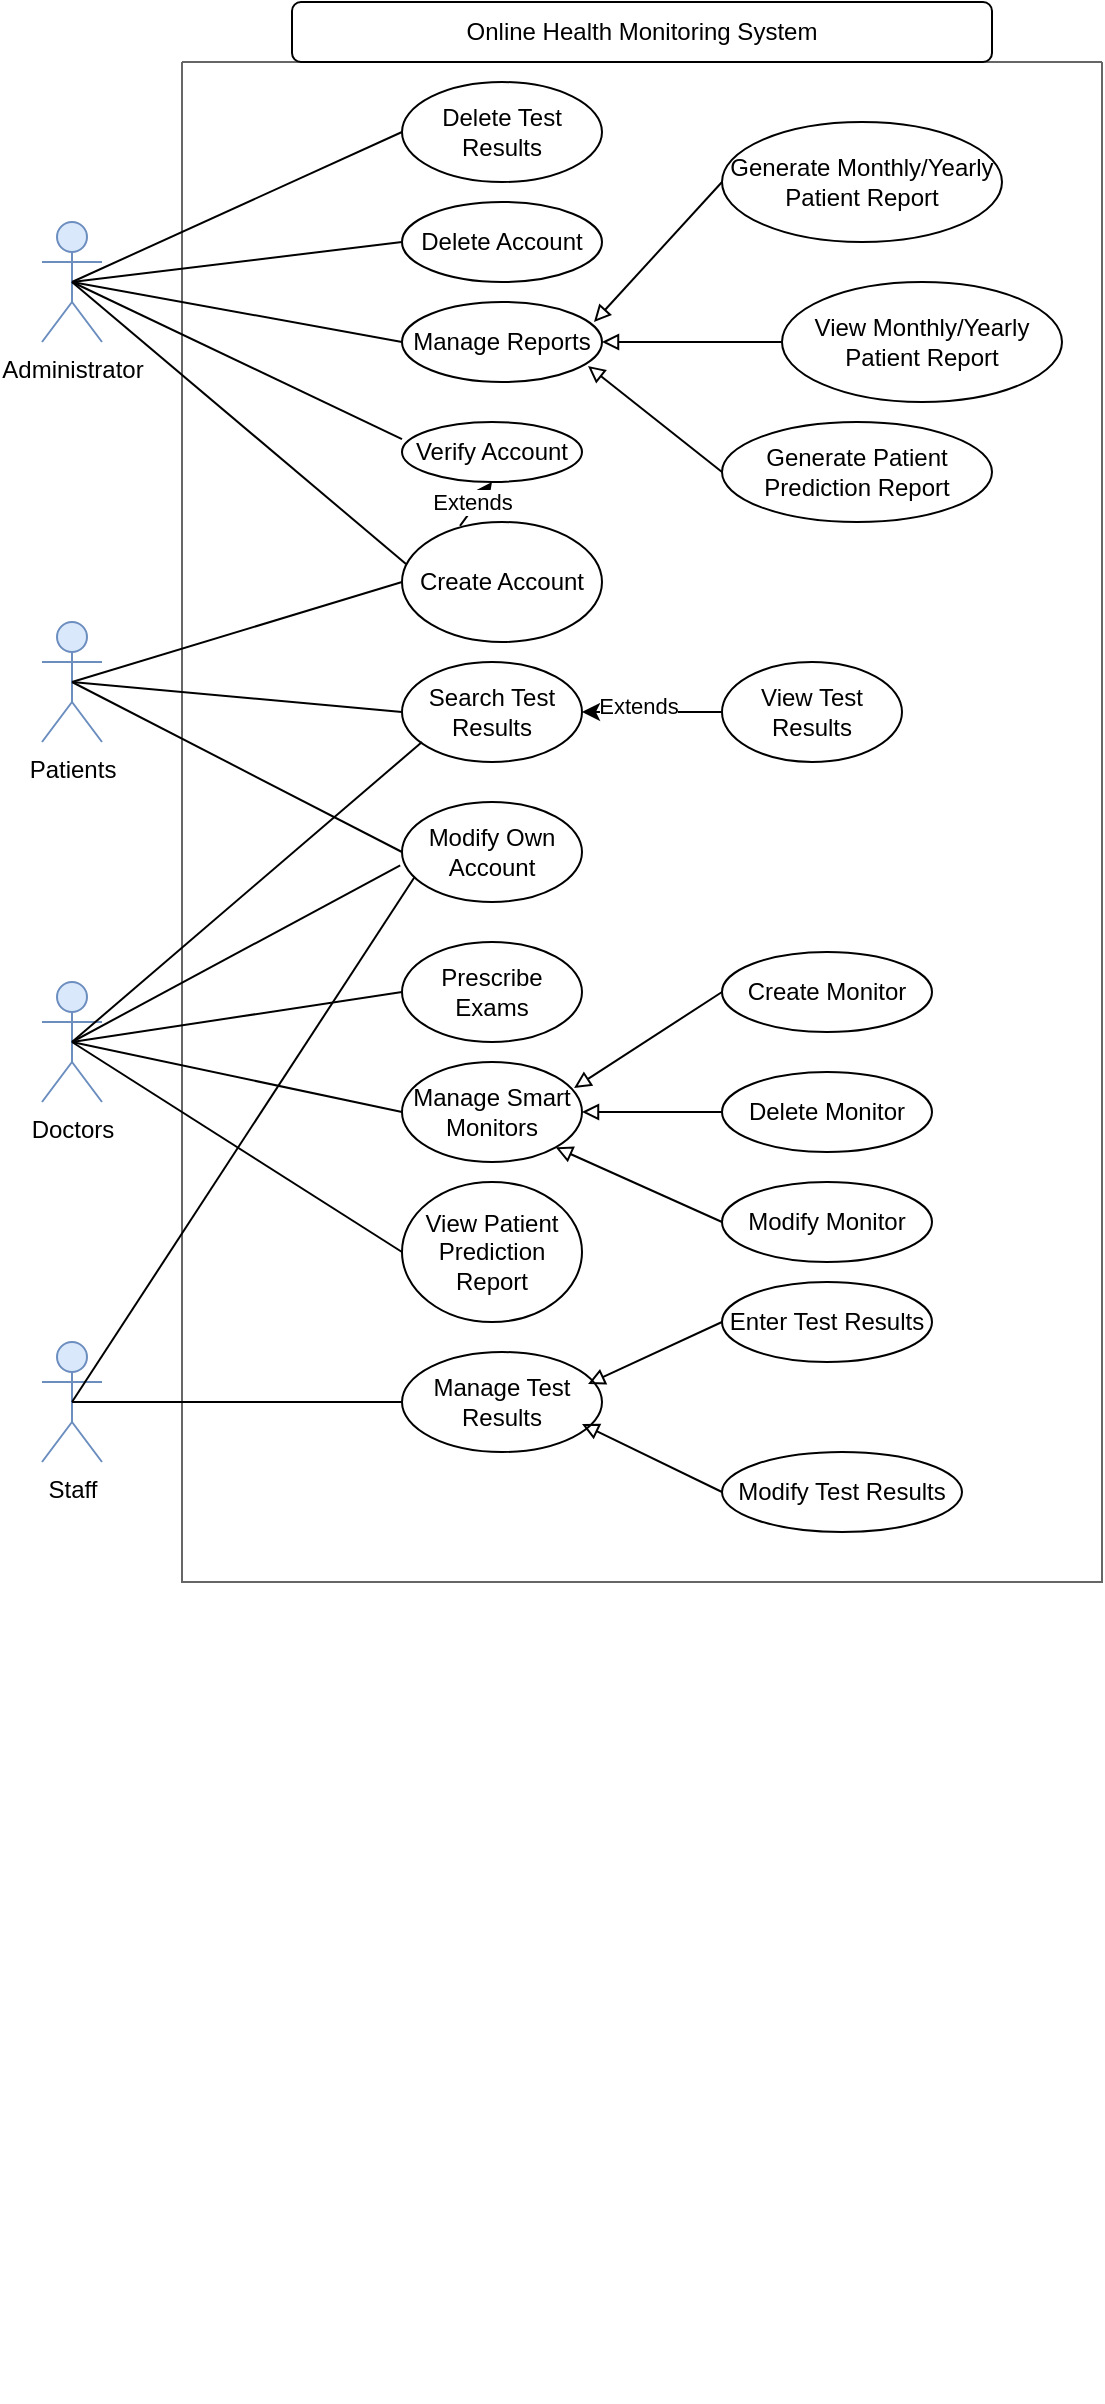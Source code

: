 <mxfile version="24.7.14">
  <diagram name="Page-1" id="TX9XbIHk7eYWWUNDwRXn">
    <mxGraphModel dx="1434" dy="754" grid="1" gridSize="10" guides="1" tooltips="1" connect="1" arrows="1" fold="1" page="1" pageScale="1" pageWidth="850" pageHeight="1100" math="0" shadow="0">
      <root>
        <mxCell id="0" />
        <mxCell id="1" parent="0" />
        <mxCell id="VriAh3fz-FV6WPdwQD_c-1" value="Doctors" style="shape=umlActor;verticalLabelPosition=bottom;verticalAlign=top;html=1;outlineConnect=0;fillColor=#dae8fc;strokeColor=#6c8ebf;" parent="1" vertex="1">
          <mxGeometry x="60" y="500" width="30" height="60" as="geometry" />
        </mxCell>
        <mxCell id="U8pV0hxq8biJtbgsrZ2j-1" value="Administrator" style="shape=umlActor;verticalLabelPosition=bottom;verticalAlign=top;html=1;outlineConnect=0;fillColor=#dae8fc;strokeColor=#6c8ebf;" parent="1" vertex="1">
          <mxGeometry x="60" y="120" width="30" height="60" as="geometry" />
        </mxCell>
        <mxCell id="U8pV0hxq8biJtbgsrZ2j-3" value="Staff" style="shape=umlActor;verticalLabelPosition=bottom;verticalAlign=top;html=1;outlineConnect=0;fillColor=#dae8fc;strokeColor=#6c8ebf;" parent="1" vertex="1">
          <mxGeometry x="60" y="680" width="30" height="60" as="geometry" />
        </mxCell>
        <mxCell id="U8pV0hxq8biJtbgsrZ2j-4" value="Patients" style="shape=umlActor;verticalLabelPosition=bottom;verticalAlign=top;html=1;outlineConnect=0;fillColor=#dae8fc;strokeColor=#6c8ebf;" parent="1" vertex="1">
          <mxGeometry x="60" y="320" width="30" height="60" as="geometry" />
        </mxCell>
        <mxCell id="bKu-A3nTddVhj0ViHo6k-167" value="" style="swimlane;startSize=0;fillColor=#f5f5f5;fontColor=#333333;strokeColor=#666666;" parent="1" vertex="1">
          <mxGeometry x="130" y="40" width="460" height="760" as="geometry" />
        </mxCell>
        <mxCell id="GxlmeI8i6_NLVrf2-pUB-4" value="Verify Account" style="ellipse;whiteSpace=wrap;html=1;" parent="bKu-A3nTddVhj0ViHo6k-167" vertex="1">
          <mxGeometry x="110" y="180" width="90" height="30" as="geometry" />
        </mxCell>
        <mxCell id="GxlmeI8i6_NLVrf2-pUB-8" value="Delete Account" style="ellipse;whiteSpace=wrap;html=1;" parent="bKu-A3nTddVhj0ViHo6k-167" vertex="1">
          <mxGeometry x="110" y="70" width="100" height="40" as="geometry" />
        </mxCell>
        <mxCell id="GxlmeI8i6_NLVrf2-pUB-3" value="Create Account" style="ellipse;whiteSpace=wrap;html=1;" parent="bKu-A3nTddVhj0ViHo6k-167" vertex="1">
          <mxGeometry x="110" y="230" width="100" height="60" as="geometry" />
        </mxCell>
        <mxCell id="GxlmeI8i6_NLVrf2-pUB-5" value="" style="endArrow=classic;html=1;rounded=0;entryX=0.5;entryY=1;entryDx=0;entryDy=0;exitX=0.29;exitY=0.033;exitDx=0;exitDy=0;exitPerimeter=0;" parent="bKu-A3nTddVhj0ViHo6k-167" source="GxlmeI8i6_NLVrf2-pUB-3" target="GxlmeI8i6_NLVrf2-pUB-4" edge="1">
          <mxGeometry width="50" height="50" relative="1" as="geometry">
            <mxPoint x="270" y="310" as="sourcePoint" />
            <mxPoint x="320" y="260" as="targetPoint" />
          </mxGeometry>
        </mxCell>
        <mxCell id="GxlmeI8i6_NLVrf2-pUB-6" value="Extends" style="edgeLabel;html=1;align=center;verticalAlign=middle;resizable=0;points=[];" parent="GxlmeI8i6_NLVrf2-pUB-5" vertex="1" connectable="0">
          <mxGeometry x="-0.043" y="3" relative="1" as="geometry">
            <mxPoint x="1" as="offset" />
          </mxGeometry>
        </mxCell>
        <mxCell id="GxlmeI8i6_NLVrf2-pUB-14" value="Modify Own Account" style="ellipse;whiteSpace=wrap;html=1;" parent="bKu-A3nTddVhj0ViHo6k-167" vertex="1">
          <mxGeometry x="110" y="370" width="90" height="50" as="geometry" />
        </mxCell>
        <mxCell id="GxlmeI8i6_NLVrf2-pUB-19" value="Prescribe Exams" style="ellipse;whiteSpace=wrap;html=1;" parent="bKu-A3nTddVhj0ViHo6k-167" vertex="1">
          <mxGeometry x="110" y="440" width="90" height="50" as="geometry" />
        </mxCell>
        <mxCell id="GxlmeI8i6_NLVrf2-pUB-21" value="Enter Test Results" style="ellipse;whiteSpace=wrap;html=1;" parent="bKu-A3nTddVhj0ViHo6k-167" vertex="1">
          <mxGeometry x="270" y="610" width="105" height="40" as="geometry" />
        </mxCell>
        <mxCell id="GxlmeI8i6_NLVrf2-pUB-23" value="Delete Test Results" style="ellipse;whiteSpace=wrap;html=1;" parent="bKu-A3nTddVhj0ViHo6k-167" vertex="1">
          <mxGeometry x="110" y="10" width="100" height="50" as="geometry" />
        </mxCell>
        <mxCell id="GxlmeI8i6_NLVrf2-pUB-25" value="Modify Test Results" style="ellipse;whiteSpace=wrap;html=1;" parent="bKu-A3nTddVhj0ViHo6k-167" vertex="1">
          <mxGeometry x="270" y="695" width="120" height="40" as="geometry" />
        </mxCell>
        <mxCell id="GxlmeI8i6_NLVrf2-pUB-27" value="Search Test Results" style="ellipse;whiteSpace=wrap;html=1;" parent="bKu-A3nTddVhj0ViHo6k-167" vertex="1">
          <mxGeometry x="110" y="300" width="90" height="50" as="geometry" />
        </mxCell>
        <mxCell id="GxlmeI8i6_NLVrf2-pUB-28" value="View Test Results" style="ellipse;whiteSpace=wrap;html=1;" parent="bKu-A3nTddVhj0ViHo6k-167" vertex="1">
          <mxGeometry x="270" y="300" width="90" height="50" as="geometry" />
        </mxCell>
        <mxCell id="GxlmeI8i6_NLVrf2-pUB-29" value="" style="endArrow=none;html=1;rounded=0;entryX=0;entryY=0.5;entryDx=0;entryDy=0;exitX=1;exitY=0.5;exitDx=0;exitDy=0;startArrow=classic;startFill=1;endFill=0;" parent="bKu-A3nTddVhj0ViHo6k-167" source="GxlmeI8i6_NLVrf2-pUB-27" target="GxlmeI8i6_NLVrf2-pUB-28" edge="1">
          <mxGeometry width="50" height="50" relative="1" as="geometry">
            <mxPoint x="270" y="410" as="sourcePoint" />
            <mxPoint x="320" y="360" as="targetPoint" />
          </mxGeometry>
        </mxCell>
        <mxCell id="GxlmeI8i6_NLVrf2-pUB-30" value="Extends" style="edgeLabel;html=1;align=center;verticalAlign=middle;resizable=0;points=[];" parent="GxlmeI8i6_NLVrf2-pUB-29" vertex="1" connectable="0">
          <mxGeometry x="-0.2" y="3" relative="1" as="geometry">
            <mxPoint as="offset" />
          </mxGeometry>
        </mxCell>
        <mxCell id="GxlmeI8i6_NLVrf2-pUB-33" value="Manage Smart Monitors" style="ellipse;whiteSpace=wrap;html=1;" parent="bKu-A3nTddVhj0ViHo6k-167" vertex="1">
          <mxGeometry x="110" y="500" width="90" height="50" as="geometry" />
        </mxCell>
        <mxCell id="GxlmeI8i6_NLVrf2-pUB-35" value="Delete Monitor" style="ellipse;whiteSpace=wrap;html=1;" parent="bKu-A3nTddVhj0ViHo6k-167" vertex="1">
          <mxGeometry x="270" y="505" width="105" height="40" as="geometry" />
        </mxCell>
        <mxCell id="GxlmeI8i6_NLVrf2-pUB-36" value="Modify Monitor" style="ellipse;whiteSpace=wrap;html=1;" parent="bKu-A3nTddVhj0ViHo6k-167" vertex="1">
          <mxGeometry x="270" y="560" width="105" height="40" as="geometry" />
        </mxCell>
        <mxCell id="GxlmeI8i6_NLVrf2-pUB-41" value="" style="endArrow=none;html=1;rounded=0;exitX=1;exitY=0.5;exitDx=0;exitDy=0;entryX=0;entryY=0.5;entryDx=0;entryDy=0;startArrow=block;startFill=0;endFill=0;" parent="bKu-A3nTddVhj0ViHo6k-167" source="GxlmeI8i6_NLVrf2-pUB-33" target="GxlmeI8i6_NLVrf2-pUB-35" edge="1">
          <mxGeometry width="50" height="50" relative="1" as="geometry">
            <mxPoint x="270" y="410" as="sourcePoint" />
            <mxPoint x="320" y="360" as="targetPoint" />
          </mxGeometry>
        </mxCell>
        <mxCell id="GxlmeI8i6_NLVrf2-pUB-42" value="" style="endArrow=none;html=1;rounded=0;exitX=1;exitY=1;exitDx=0;exitDy=0;entryX=0;entryY=0.5;entryDx=0;entryDy=0;startArrow=block;startFill=0;endFill=0;" parent="bKu-A3nTddVhj0ViHo6k-167" source="GxlmeI8i6_NLVrf2-pUB-33" target="GxlmeI8i6_NLVrf2-pUB-36" edge="1">
          <mxGeometry width="50" height="50" relative="1" as="geometry">
            <mxPoint x="270" y="410" as="sourcePoint" />
            <mxPoint x="320" y="360" as="targetPoint" />
          </mxGeometry>
        </mxCell>
        <mxCell id="GxlmeI8i6_NLVrf2-pUB-43" value="Manage Reports" style="ellipse;whiteSpace=wrap;html=1;" parent="bKu-A3nTddVhj0ViHo6k-167" vertex="1">
          <mxGeometry x="110" y="120" width="100" height="40" as="geometry" />
        </mxCell>
        <mxCell id="GxlmeI8i6_NLVrf2-pUB-44" value="Generate Monthly/Yearly Patient Report" style="ellipse;whiteSpace=wrap;html=1;" parent="bKu-A3nTddVhj0ViHo6k-167" vertex="1">
          <mxGeometry x="270" y="30" width="140" height="60" as="geometry" />
        </mxCell>
        <mxCell id="GxlmeI8i6_NLVrf2-pUB-45" value="View Monthly/Yearly Patient Report" style="ellipse;whiteSpace=wrap;html=1;" parent="bKu-A3nTddVhj0ViHo6k-167" vertex="1">
          <mxGeometry x="300" y="110" width="140" height="60" as="geometry" />
        </mxCell>
        <mxCell id="GxlmeI8i6_NLVrf2-pUB-46" value="Generate Patient Prediction Report" style="ellipse;whiteSpace=wrap;html=1;" parent="bKu-A3nTddVhj0ViHo6k-167" vertex="1">
          <mxGeometry x="270" y="180" width="135" height="50" as="geometry" />
        </mxCell>
        <mxCell id="GxlmeI8i6_NLVrf2-pUB-48" value="" style="endArrow=none;html=1;rounded=0;entryX=0;entryY=0.5;entryDx=0;entryDy=0;exitX=0.93;exitY=0.8;exitDx=0;exitDy=0;startArrow=block;startFill=0;endFill=0;exitPerimeter=0;" parent="bKu-A3nTddVhj0ViHo6k-167" source="GxlmeI8i6_NLVrf2-pUB-43" target="GxlmeI8i6_NLVrf2-pUB-46" edge="1">
          <mxGeometry width="50" height="50" relative="1" as="geometry">
            <mxPoint x="270" y="350" as="sourcePoint" />
            <mxPoint x="320" y="300" as="targetPoint" />
          </mxGeometry>
        </mxCell>
        <mxCell id="GxlmeI8i6_NLVrf2-pUB-51" value="" style="endArrow=none;html=1;rounded=0;entryX=0;entryY=0.5;entryDx=0;entryDy=0;exitX=0.96;exitY=0.25;exitDx=0;exitDy=0;startArrow=block;startFill=0;endFill=0;exitPerimeter=0;" parent="bKu-A3nTddVhj0ViHo6k-167" source="GxlmeI8i6_NLVrf2-pUB-43" target="GxlmeI8i6_NLVrf2-pUB-44" edge="1">
          <mxGeometry width="50" height="50" relative="1" as="geometry">
            <mxPoint x="270" y="350" as="sourcePoint" />
            <mxPoint x="320" y="300" as="targetPoint" />
          </mxGeometry>
        </mxCell>
        <mxCell id="GxlmeI8i6_NLVrf2-pUB-49" value="" style="endArrow=none;html=1;rounded=0;entryX=0;entryY=0.5;entryDx=0;entryDy=0;exitX=1;exitY=0.5;exitDx=0;exitDy=0;startArrow=block;startFill=0;endFill=0;" parent="bKu-A3nTddVhj0ViHo6k-167" source="GxlmeI8i6_NLVrf2-pUB-43" target="GxlmeI8i6_NLVrf2-pUB-45" edge="1">
          <mxGeometry width="50" height="50" relative="1" as="geometry">
            <mxPoint x="310" y="110" as="sourcePoint" />
            <mxPoint x="320" y="300" as="targetPoint" />
          </mxGeometry>
        </mxCell>
        <mxCell id="GxlmeI8i6_NLVrf2-pUB-53" value="View Patient Prediction Report" style="ellipse;whiteSpace=wrap;html=1;" parent="bKu-A3nTddVhj0ViHo6k-167" vertex="1">
          <mxGeometry x="110" y="560" width="90" height="70" as="geometry" />
        </mxCell>
        <mxCell id="GxlmeI8i6_NLVrf2-pUB-34" value="Create Monitor" style="ellipse;whiteSpace=wrap;html=1;" parent="bKu-A3nTddVhj0ViHo6k-167" vertex="1">
          <mxGeometry x="270" y="445" width="105" height="40" as="geometry" />
        </mxCell>
        <mxCell id="GxlmeI8i6_NLVrf2-pUB-40" value="" style="endArrow=none;html=1;rounded=0;exitX=0.956;exitY=0.26;exitDx=0;exitDy=0;entryX=0;entryY=0.5;entryDx=0;entryDy=0;startArrow=block;startFill=0;endFill=0;exitPerimeter=0;" parent="bKu-A3nTddVhj0ViHo6k-167" source="GxlmeI8i6_NLVrf2-pUB-33" target="GxlmeI8i6_NLVrf2-pUB-34" edge="1">
          <mxGeometry width="50" height="50" relative="1" as="geometry">
            <mxPoint x="270" y="410" as="sourcePoint" />
            <mxPoint x="320" y="360" as="targetPoint" />
          </mxGeometry>
        </mxCell>
        <mxCell id="GxlmeI8i6_NLVrf2-pUB-56" value="Manage Test Results" style="ellipse;whiteSpace=wrap;html=1;" parent="bKu-A3nTddVhj0ViHo6k-167" vertex="1">
          <mxGeometry x="110" y="645" width="100" height="50" as="geometry" />
        </mxCell>
        <mxCell id="GxlmeI8i6_NLVrf2-pUB-26" value="" style="endArrow=none;html=1;rounded=0;entryX=0;entryY=0.5;entryDx=0;entryDy=0;exitX=0.9;exitY=0.72;exitDx=0;exitDy=0;startArrow=block;startFill=0;endFill=0;exitPerimeter=0;" parent="bKu-A3nTddVhj0ViHo6k-167" source="GxlmeI8i6_NLVrf2-pUB-56" target="GxlmeI8i6_NLVrf2-pUB-25" edge="1">
          <mxGeometry width="50" height="50" relative="1" as="geometry">
            <mxPoint x="270" y="420" as="sourcePoint" />
            <mxPoint x="320" y="370" as="targetPoint" />
          </mxGeometry>
        </mxCell>
        <mxCell id="GxlmeI8i6_NLVrf2-pUB-22" value="" style="endArrow=none;html=1;rounded=0;exitX=0.93;exitY=0.32;exitDx=0;exitDy=0;entryX=0;entryY=0.5;entryDx=0;entryDy=0;startArrow=block;startFill=0;endFill=0;exitPerimeter=0;" parent="bKu-A3nTddVhj0ViHo6k-167" source="GxlmeI8i6_NLVrf2-pUB-56" target="GxlmeI8i6_NLVrf2-pUB-21" edge="1">
          <mxGeometry width="50" height="50" relative="1" as="geometry">
            <mxPoint x="270" y="440" as="sourcePoint" />
            <mxPoint x="320" y="390" as="targetPoint" />
          </mxGeometry>
        </mxCell>
        <mxCell id="bKu-A3nTddVhj0ViHo6k-171" value="" style="rounded=1;whiteSpace=wrap;html=1;shadow=0;strokeWidth=0;fillColor=none;strokeColor=none;" parent="1" vertex="1">
          <mxGeometry x="460" y="1170" width="120" height="40" as="geometry" />
        </mxCell>
        <mxCell id="GxlmeI8i6_NLVrf2-pUB-9" value="" style="endArrow=none;html=1;rounded=0;entryX=0;entryY=0.5;entryDx=0;entryDy=0;exitX=0.5;exitY=0.5;exitDx=0;exitDy=0;exitPerimeter=0;strokeColor=default;endFill=0;" parent="1" source="U8pV0hxq8biJtbgsrZ2j-4" target="GxlmeI8i6_NLVrf2-pUB-3" edge="1">
          <mxGeometry width="50" height="50" relative="1" as="geometry">
            <mxPoint x="400" y="360" as="sourcePoint" />
            <mxPoint x="450" y="310" as="targetPoint" />
          </mxGeometry>
        </mxCell>
        <mxCell id="GxlmeI8i6_NLVrf2-pUB-10" value="" style="endArrow=none;html=1;rounded=0;exitX=0.5;exitY=0.5;exitDx=0;exitDy=0;exitPerimeter=0;entryX=0;entryY=0.5;entryDx=0;entryDy=0;strokeColor=default;endFill=0;" parent="1" source="U8pV0hxq8biJtbgsrZ2j-1" target="GxlmeI8i6_NLVrf2-pUB-8" edge="1">
          <mxGeometry width="50" height="50" relative="1" as="geometry">
            <mxPoint x="400" y="360" as="sourcePoint" />
            <mxPoint x="450" y="310" as="targetPoint" />
          </mxGeometry>
        </mxCell>
        <mxCell id="GxlmeI8i6_NLVrf2-pUB-12" value="" style="endArrow=none;html=1;rounded=0;exitX=0.5;exitY=0.5;exitDx=0;exitDy=0;exitPerimeter=0;entryX=0.02;entryY=0.35;entryDx=0;entryDy=0;entryPerimeter=0;strokeColor=default;endFill=0;" parent="1" source="U8pV0hxq8biJtbgsrZ2j-1" target="GxlmeI8i6_NLVrf2-pUB-3" edge="1">
          <mxGeometry width="50" height="50" relative="1" as="geometry">
            <mxPoint x="400" y="360" as="sourcePoint" />
            <mxPoint x="240" y="310" as="targetPoint" />
          </mxGeometry>
        </mxCell>
        <mxCell id="GxlmeI8i6_NLVrf2-pUB-13" value="" style="endArrow=none;html=1;rounded=0;exitX=0.5;exitY=0.5;exitDx=0;exitDy=0;exitPerimeter=0;entryX=0;entryY=0.286;entryDx=0;entryDy=0;entryPerimeter=0;strokeColor=default;endFill=0;" parent="1" source="U8pV0hxq8biJtbgsrZ2j-1" target="GxlmeI8i6_NLVrf2-pUB-4" edge="1">
          <mxGeometry width="50" height="50" relative="1" as="geometry">
            <mxPoint x="400" y="330" as="sourcePoint" />
            <mxPoint x="398" y="220" as="targetPoint" />
          </mxGeometry>
        </mxCell>
        <mxCell id="GxlmeI8i6_NLVrf2-pUB-16" value="" style="endArrow=none;html=1;rounded=0;exitX=0.5;exitY=0.5;exitDx=0;exitDy=0;exitPerimeter=0;entryX=0;entryY=0.5;entryDx=0;entryDy=0;strokeColor=default;endFill=0;" parent="1" source="U8pV0hxq8biJtbgsrZ2j-4" target="GxlmeI8i6_NLVrf2-pUB-14" edge="1">
          <mxGeometry width="50" height="50" relative="1" as="geometry">
            <mxPoint x="400" y="510" as="sourcePoint" />
            <mxPoint x="450" y="460" as="targetPoint" />
          </mxGeometry>
        </mxCell>
        <mxCell id="GxlmeI8i6_NLVrf2-pUB-17" value="" style="endArrow=none;html=1;rounded=0;exitX=0.5;exitY=0.5;exitDx=0;exitDy=0;exitPerimeter=0;entryX=0.07;entryY=0.75;entryDx=0;entryDy=0;entryPerimeter=0;strokeColor=default;endFill=0;" parent="1" source="U8pV0hxq8biJtbgsrZ2j-3" target="GxlmeI8i6_NLVrf2-pUB-14" edge="1">
          <mxGeometry width="50" height="50" relative="1" as="geometry">
            <mxPoint x="400" y="510" as="sourcePoint" />
            <mxPoint x="450" y="460" as="targetPoint" />
          </mxGeometry>
        </mxCell>
        <mxCell id="GxlmeI8i6_NLVrf2-pUB-18" value="" style="endArrow=none;html=1;rounded=0;exitX=0.5;exitY=0.5;exitDx=0;exitDy=0;exitPerimeter=0;entryX=-0.01;entryY=0.633;entryDx=0;entryDy=0;entryPerimeter=0;strokeColor=default;endFill=0;" parent="1" source="VriAh3fz-FV6WPdwQD_c-1" target="GxlmeI8i6_NLVrf2-pUB-14" edge="1">
          <mxGeometry width="50" height="50" relative="1" as="geometry">
            <mxPoint x="400" y="510" as="sourcePoint" />
            <mxPoint x="450" y="460" as="targetPoint" />
          </mxGeometry>
        </mxCell>
        <mxCell id="GxlmeI8i6_NLVrf2-pUB-20" value="" style="endArrow=none;html=1;rounded=0;exitX=0.5;exitY=0.5;exitDx=0;exitDy=0;exitPerimeter=0;entryX=0;entryY=0.5;entryDx=0;entryDy=0;strokeColor=default;endFill=0;" parent="1" source="VriAh3fz-FV6WPdwQD_c-1" target="GxlmeI8i6_NLVrf2-pUB-19" edge="1">
          <mxGeometry width="50" height="50" relative="1" as="geometry">
            <mxPoint x="400" y="480" as="sourcePoint" />
            <mxPoint x="450" y="430" as="targetPoint" />
          </mxGeometry>
        </mxCell>
        <mxCell id="GxlmeI8i6_NLVrf2-pUB-24" value="" style="endArrow=none;html=1;rounded=0;exitX=0.5;exitY=0.5;exitDx=0;exitDy=0;exitPerimeter=0;entryX=0;entryY=0.5;entryDx=0;entryDy=0;strokeColor=default;endFill=0;" parent="1" source="U8pV0hxq8biJtbgsrZ2j-1" target="GxlmeI8i6_NLVrf2-pUB-23" edge="1">
          <mxGeometry width="50" height="50" relative="1" as="geometry">
            <mxPoint x="400" y="360" as="sourcePoint" />
            <mxPoint x="450" y="310" as="targetPoint" />
          </mxGeometry>
        </mxCell>
        <mxCell id="GxlmeI8i6_NLVrf2-pUB-31" value="" style="endArrow=none;html=1;rounded=0;entryX=0;entryY=0.5;entryDx=0;entryDy=0;exitX=0.5;exitY=0.5;exitDx=0;exitDy=0;exitPerimeter=0;strokeColor=default;endFill=0;" parent="1" source="U8pV0hxq8biJtbgsrZ2j-4" target="GxlmeI8i6_NLVrf2-pUB-27" edge="1">
          <mxGeometry width="50" height="50" relative="1" as="geometry">
            <mxPoint x="400" y="480" as="sourcePoint" />
            <mxPoint x="450" y="430" as="targetPoint" />
          </mxGeometry>
        </mxCell>
        <mxCell id="GxlmeI8i6_NLVrf2-pUB-32" value="" style="endArrow=none;html=1;rounded=0;exitX=0.5;exitY=0.5;exitDx=0;exitDy=0;exitPerimeter=0;strokeColor=default;endFill=0;" parent="1" source="VriAh3fz-FV6WPdwQD_c-1" edge="1">
          <mxGeometry width="50" height="50" relative="1" as="geometry">
            <mxPoint x="400" y="480" as="sourcePoint" />
            <mxPoint x="250" y="380" as="targetPoint" />
          </mxGeometry>
        </mxCell>
        <mxCell id="GxlmeI8i6_NLVrf2-pUB-38" value="" style="endArrow=none;html=1;rounded=0;exitX=0.5;exitY=0.5;exitDx=0;exitDy=0;exitPerimeter=0;entryX=0;entryY=0.5;entryDx=0;entryDy=0;strokeColor=default;endFill=0;" parent="1" source="VriAh3fz-FV6WPdwQD_c-1" target="GxlmeI8i6_NLVrf2-pUB-33" edge="1">
          <mxGeometry width="50" height="50" relative="1" as="geometry">
            <mxPoint x="400" y="460" as="sourcePoint" />
            <mxPoint x="450" y="410" as="targetPoint" />
          </mxGeometry>
        </mxCell>
        <mxCell id="GxlmeI8i6_NLVrf2-pUB-52" value="" style="endArrow=none;html=1;rounded=0;exitX=0.5;exitY=0.5;exitDx=0;exitDy=0;exitPerimeter=0;entryX=0;entryY=0.5;entryDx=0;entryDy=0;strokeColor=default;endFill=0;" parent="1" source="U8pV0hxq8biJtbgsrZ2j-1" target="GxlmeI8i6_NLVrf2-pUB-43" edge="1">
          <mxGeometry width="50" height="50" relative="1" as="geometry">
            <mxPoint x="400" y="400" as="sourcePoint" />
            <mxPoint x="450" y="350" as="targetPoint" />
          </mxGeometry>
        </mxCell>
        <mxCell id="GxlmeI8i6_NLVrf2-pUB-57" value="" style="endArrow=none;html=1;rounded=0;exitX=0.5;exitY=0.5;exitDx=0;exitDy=0;exitPerimeter=0;entryX=0;entryY=0.5;entryDx=0;entryDy=0;strokeColor=default;endFill=0;" parent="1" source="U8pV0hxq8biJtbgsrZ2j-3" target="GxlmeI8i6_NLVrf2-pUB-56" edge="1">
          <mxGeometry width="50" height="50" relative="1" as="geometry">
            <mxPoint x="400" y="600" as="sourcePoint" />
            <mxPoint x="450" y="550" as="targetPoint" />
          </mxGeometry>
        </mxCell>
        <mxCell id="GxlmeI8i6_NLVrf2-pUB-58" value="" style="endArrow=none;html=1;rounded=0;exitX=0.5;exitY=0.5;exitDx=0;exitDy=0;exitPerimeter=0;entryX=0;entryY=0.5;entryDx=0;entryDy=0;strokeColor=default;endFill=0;" parent="1" source="VriAh3fz-FV6WPdwQD_c-1" target="GxlmeI8i6_NLVrf2-pUB-53" edge="1">
          <mxGeometry width="50" height="50" relative="1" as="geometry">
            <mxPoint x="400" y="630" as="sourcePoint" />
            <mxPoint x="450" y="580" as="targetPoint" />
          </mxGeometry>
        </mxCell>
        <mxCell id="bKu-A3nTddVhj0ViHo6k-169" value="Online Health Monitoring System" style="rounded=1;whiteSpace=wrap;html=1;" parent="1" vertex="1">
          <mxGeometry x="185" y="10" width="350" height="30" as="geometry" />
        </mxCell>
      </root>
    </mxGraphModel>
  </diagram>
</mxfile>
